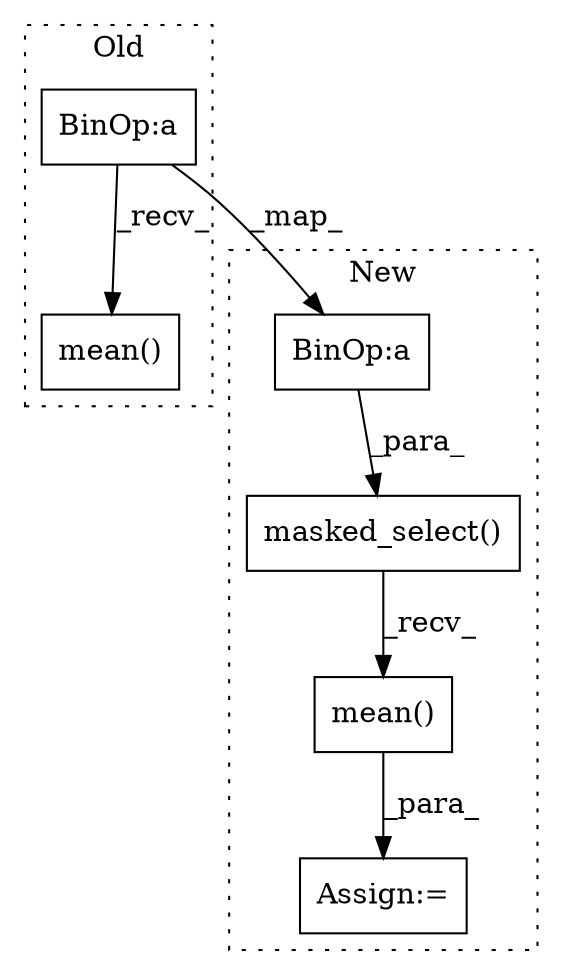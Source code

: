 digraph G {
subgraph cluster0 {
1 [label="mean()" a="75" s="3275" l="81" shape="box"];
4 [label="BinOp:a" a="82" s="3321" l="4" shape="box"];
label = "Old";
style="dotted";
}
subgraph cluster1 {
2 [label="masked_select()" a="75" s="3063,3186" l="41,18" shape="box"];
3 [label="mean()" a="75" s="3501" l="14" shape="box"];
5 [label="BinOp:a" a="82" s="3150" l="4" shape="box"];
6 [label="Assign:=" a="68" s="3258" l="25" shape="box"];
label = "New";
style="dotted";
}
2 -> 3 [label="_recv_"];
3 -> 6 [label="_para_"];
4 -> 5 [label="_map_"];
4 -> 1 [label="_recv_"];
5 -> 2 [label="_para_"];
}